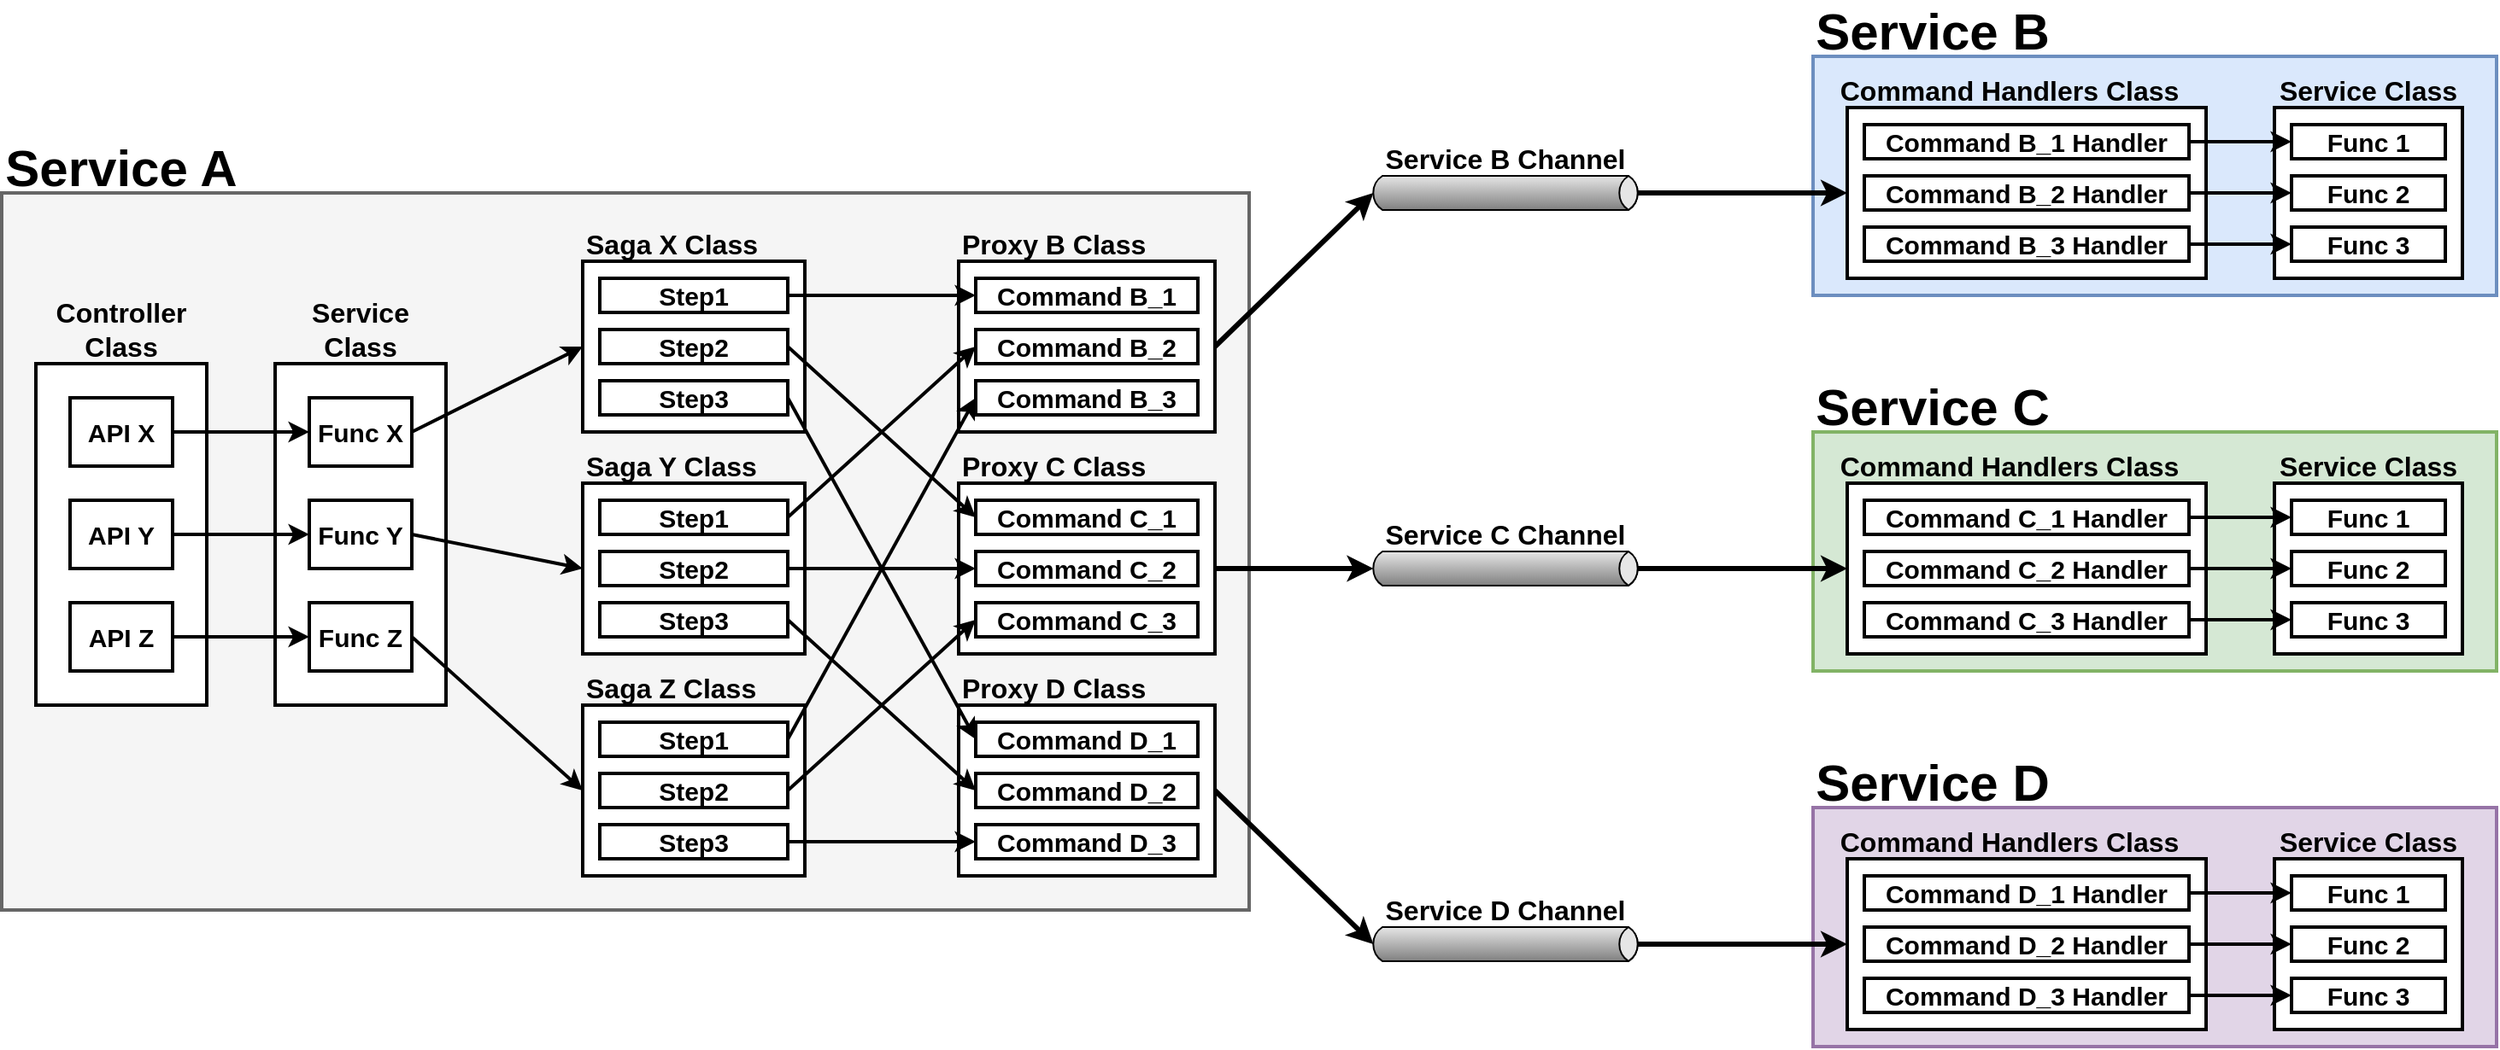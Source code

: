 <mxfile version="12.9.11" type="device"><diagram id="GZInFui61jdbsOCQoQ04" name="Page-1"><mxGraphModel dx="1302" dy="1901" grid="1" gridSize="10" guides="1" tooltips="1" connect="1" arrows="1" fold="1" page="1" pageScale="1" pageWidth="1920" pageHeight="1200" math="0" shadow="0"><root><mxCell id="0"/><mxCell id="1" parent="0"/><mxCell id="4awok9ftY_Xgayei_34J-96" value="" style="rounded=0;whiteSpace=wrap;html=1;strokeWidth=2;fillColor=#dae8fc;strokeColor=#6c8ebf;" vertex="1" parent="1"><mxGeometry x="1280" y="-20" width="400" height="140" as="geometry"/></mxCell><mxCell id="4awok9ftY_Xgayei_34J-76" value="" style="rounded=0;whiteSpace=wrap;html=1;strokeWidth=2;fillColor=#f5f5f5;strokeColor=#666666;fontColor=#333333;" vertex="1" parent="1"><mxGeometry x="220" y="60" width="730" height="420" as="geometry"/></mxCell><mxCell id="4awok9ftY_Xgayei_34J-1" value="" style="rounded=0;whiteSpace=wrap;html=1;strokeWidth=2;" vertex="1" parent="1"><mxGeometry x="240" y="160" width="100" height="200" as="geometry"/></mxCell><mxCell id="4awok9ftY_Xgayei_34J-2" value="&lt;font style=&quot;font-size: 16px&quot;&gt;&lt;b&gt;Controller&lt;br&gt;Class&lt;/b&gt;&lt;/font&gt;" style="text;html=1;strokeColor=none;fillColor=none;align=center;verticalAlign=middle;whiteSpace=wrap;rounded=0;" vertex="1" parent="1"><mxGeometry x="250" y="120" width="80" height="40" as="geometry"/></mxCell><mxCell id="4awok9ftY_Xgayei_34J-3" value="" style="rounded=0;whiteSpace=wrap;html=1;strokeWidth=2;" vertex="1" parent="1"><mxGeometry x="380" y="160" width="100" height="200" as="geometry"/></mxCell><mxCell id="4awok9ftY_Xgayei_34J-5" value="&lt;font style=&quot;font-size: 15px&quot;&gt;&lt;b&gt;API X&lt;/b&gt;&lt;/font&gt;" style="rounded=0;whiteSpace=wrap;html=1;strokeWidth=2;" vertex="1" parent="1"><mxGeometry x="260" y="180" width="60" height="40" as="geometry"/></mxCell><mxCell id="4awok9ftY_Xgayei_34J-6" value="&lt;font style=&quot;font-size: 15px&quot;&gt;&lt;b&gt;API Y&lt;/b&gt;&lt;/font&gt;" style="rounded=0;whiteSpace=wrap;html=1;strokeWidth=2;" vertex="1" parent="1"><mxGeometry x="260" y="240" width="60" height="40" as="geometry"/></mxCell><mxCell id="4awok9ftY_Xgayei_34J-7" value="&lt;font style=&quot;font-size: 15px&quot;&gt;&lt;b&gt;API Z&lt;/b&gt;&lt;/font&gt;" style="rounded=0;whiteSpace=wrap;html=1;strokeWidth=2;" vertex="1" parent="1"><mxGeometry x="260" y="300" width="60" height="40" as="geometry"/></mxCell><mxCell id="4awok9ftY_Xgayei_34J-10" value="&lt;font style=&quot;font-size: 15px&quot;&gt;&lt;b&gt;Func X&lt;/b&gt;&lt;/font&gt;" style="rounded=0;whiteSpace=wrap;html=1;strokeWidth=2;" vertex="1" parent="1"><mxGeometry x="400" y="180" width="60" height="40" as="geometry"/></mxCell><mxCell id="4awok9ftY_Xgayei_34J-11" value="&lt;font style=&quot;font-size: 15px&quot;&gt;&lt;b&gt;Func Y&lt;/b&gt;&lt;/font&gt;" style="rounded=0;whiteSpace=wrap;html=1;strokeWidth=2;" vertex="1" parent="1"><mxGeometry x="400" y="240" width="60" height="40" as="geometry"/></mxCell><mxCell id="4awok9ftY_Xgayei_34J-12" value="&lt;font style=&quot;font-size: 15px&quot;&gt;&lt;b&gt;Func Z&lt;/b&gt;&lt;/font&gt;" style="rounded=0;whiteSpace=wrap;html=1;strokeWidth=2;" vertex="1" parent="1"><mxGeometry x="400" y="300" width="60" height="40" as="geometry"/></mxCell><mxCell id="4awok9ftY_Xgayei_34J-13" value="" style="endArrow=classic;html=1;entryX=0;entryY=0.5;entryDx=0;entryDy=0;exitX=1;exitY=0.5;exitDx=0;exitDy=0;strokeWidth=2;" edge="1" parent="1" source="4awok9ftY_Xgayei_34J-5" target="4awok9ftY_Xgayei_34J-10"><mxGeometry width="50" height="50" relative="1" as="geometry"><mxPoint x="580" y="520" as="sourcePoint"/><mxPoint x="710" y="500" as="targetPoint"/></mxGeometry></mxCell><mxCell id="4awok9ftY_Xgayei_34J-14" value="" style="endArrow=classic;html=1;entryX=0;entryY=0.5;entryDx=0;entryDy=0;exitX=1;exitY=0.5;exitDx=0;exitDy=0;strokeWidth=2;" edge="1" parent="1" source="4awok9ftY_Xgayei_34J-6" target="4awok9ftY_Xgayei_34J-11"><mxGeometry width="50" height="50" relative="1" as="geometry"><mxPoint x="670" y="290" as="sourcePoint"/><mxPoint x="750" y="290" as="targetPoint"/></mxGeometry></mxCell><mxCell id="4awok9ftY_Xgayei_34J-15" value="" style="endArrow=classic;html=1;entryX=0;entryY=0.5;entryDx=0;entryDy=0;exitX=1;exitY=0.5;exitDx=0;exitDy=0;strokeWidth=2;" edge="1" parent="1" source="4awok9ftY_Xgayei_34J-7" target="4awok9ftY_Xgayei_34J-12"><mxGeometry width="50" height="50" relative="1" as="geometry"><mxPoint x="410" y="470" as="sourcePoint"/><mxPoint x="490" y="470" as="targetPoint"/></mxGeometry></mxCell><mxCell id="4awok9ftY_Xgayei_34J-19" value="" style="rounded=0;whiteSpace=wrap;html=1;strokeWidth=2;" vertex="1" parent="1"><mxGeometry x="560" y="100" width="130" height="100" as="geometry"/></mxCell><mxCell id="4awok9ftY_Xgayei_34J-20" value="&lt;font style=&quot;font-size: 16px&quot;&gt;&lt;b&gt;Saga X Class&lt;/b&gt;&lt;/font&gt;" style="text;html=1;strokeColor=none;fillColor=none;align=left;verticalAlign=middle;whiteSpace=wrap;rounded=0;" vertex="1" parent="1"><mxGeometry x="560" y="80" width="130" height="20" as="geometry"/></mxCell><mxCell id="4awok9ftY_Xgayei_34J-22" value="&lt;font style=&quot;font-size: 15px&quot;&gt;&lt;b&gt;Step1&lt;/b&gt;&lt;/font&gt;" style="rounded=0;whiteSpace=wrap;html=1;strokeWidth=2;" vertex="1" parent="1"><mxGeometry x="570" y="110" width="110" height="20" as="geometry"/></mxCell><mxCell id="4awok9ftY_Xgayei_34J-23" value="&lt;font style=&quot;font-size: 15px&quot;&gt;&lt;b&gt;Step2&lt;/b&gt;&lt;/font&gt;" style="rounded=0;whiteSpace=wrap;html=1;strokeWidth=2;" vertex="1" parent="1"><mxGeometry x="570" y="140" width="110" height="20" as="geometry"/></mxCell><mxCell id="4awok9ftY_Xgayei_34J-24" value="&lt;font style=&quot;font-size: 15px&quot;&gt;&lt;b&gt;Step3&lt;/b&gt;&lt;/font&gt;" style="rounded=0;whiteSpace=wrap;html=1;strokeWidth=2;" vertex="1" parent="1"><mxGeometry x="570" y="170" width="110" height="20" as="geometry"/></mxCell><mxCell id="4awok9ftY_Xgayei_34J-27" value="" style="rounded=0;whiteSpace=wrap;html=1;strokeWidth=2;" vertex="1" parent="1"><mxGeometry x="560" y="230" width="130" height="100" as="geometry"/></mxCell><mxCell id="4awok9ftY_Xgayei_34J-28" value="&lt;font style=&quot;font-size: 16px&quot;&gt;&lt;b&gt;Saga Y Class&lt;/b&gt;&lt;/font&gt;" style="text;html=1;strokeColor=none;fillColor=none;align=left;verticalAlign=middle;whiteSpace=wrap;rounded=0;" vertex="1" parent="1"><mxGeometry x="560" y="210" width="130" height="20" as="geometry"/></mxCell><mxCell id="4awok9ftY_Xgayei_34J-29" value="&lt;font style=&quot;font-size: 15px&quot;&gt;&lt;b&gt;Step1&lt;/b&gt;&lt;/font&gt;" style="rounded=0;whiteSpace=wrap;html=1;strokeWidth=2;" vertex="1" parent="1"><mxGeometry x="570" y="240" width="110" height="20" as="geometry"/></mxCell><mxCell id="4awok9ftY_Xgayei_34J-30" value="&lt;font style=&quot;font-size: 15px&quot;&gt;&lt;b&gt;Step2&lt;/b&gt;&lt;/font&gt;" style="rounded=0;whiteSpace=wrap;html=1;strokeWidth=2;" vertex="1" parent="1"><mxGeometry x="570" y="270" width="110" height="20" as="geometry"/></mxCell><mxCell id="4awok9ftY_Xgayei_34J-31" value="&lt;font style=&quot;font-size: 15px&quot;&gt;&lt;b&gt;Step3&lt;/b&gt;&lt;/font&gt;" style="rounded=0;whiteSpace=wrap;html=1;strokeWidth=2;" vertex="1" parent="1"><mxGeometry x="570" y="300" width="110" height="20" as="geometry"/></mxCell><mxCell id="4awok9ftY_Xgayei_34J-32" value="" style="rounded=0;whiteSpace=wrap;html=1;strokeWidth=2;" vertex="1" parent="1"><mxGeometry x="560" y="360" width="130" height="100" as="geometry"/></mxCell><mxCell id="4awok9ftY_Xgayei_34J-33" value="&lt;font style=&quot;font-size: 16px&quot;&gt;&lt;b&gt;Saga Z Class&lt;/b&gt;&lt;/font&gt;" style="text;html=1;strokeColor=none;fillColor=none;align=left;verticalAlign=middle;whiteSpace=wrap;rounded=0;" vertex="1" parent="1"><mxGeometry x="560" y="340" width="130" height="20" as="geometry"/></mxCell><mxCell id="4awok9ftY_Xgayei_34J-34" value="&lt;font style=&quot;font-size: 15px&quot;&gt;&lt;b&gt;Step1&lt;/b&gt;&lt;/font&gt;" style="rounded=0;whiteSpace=wrap;html=1;strokeWidth=2;" vertex="1" parent="1"><mxGeometry x="570" y="370" width="110" height="20" as="geometry"/></mxCell><mxCell id="4awok9ftY_Xgayei_34J-35" value="&lt;font style=&quot;font-size: 15px&quot;&gt;&lt;b&gt;Step2&lt;/b&gt;&lt;/font&gt;" style="rounded=0;whiteSpace=wrap;html=1;strokeWidth=2;" vertex="1" parent="1"><mxGeometry x="570" y="400" width="110" height="20" as="geometry"/></mxCell><mxCell id="4awok9ftY_Xgayei_34J-36" value="&lt;font style=&quot;font-size: 15px&quot;&gt;&lt;b&gt;Step3&lt;/b&gt;&lt;/font&gt;" style="rounded=0;whiteSpace=wrap;html=1;strokeWidth=2;" vertex="1" parent="1"><mxGeometry x="570" y="430" width="110" height="20" as="geometry"/></mxCell><mxCell id="4awok9ftY_Xgayei_34J-37" value="" style="rounded=0;whiteSpace=wrap;html=1;strokeWidth=2;" vertex="1" parent="1"><mxGeometry x="780" y="100" width="150" height="100" as="geometry"/></mxCell><mxCell id="4awok9ftY_Xgayei_34J-38" value="&lt;font style=&quot;font-size: 16px&quot;&gt;&lt;b&gt;Proxy B Class&lt;/b&gt;&lt;/font&gt;" style="text;html=1;strokeColor=none;fillColor=none;align=left;verticalAlign=middle;whiteSpace=wrap;rounded=0;" vertex="1" parent="1"><mxGeometry x="780" y="80" width="150" height="20" as="geometry"/></mxCell><mxCell id="4awok9ftY_Xgayei_34J-39" value="" style="endArrow=classic;html=1;strokeWidth=2;exitX=1;exitY=0.5;exitDx=0;exitDy=0;entryX=0;entryY=0.5;entryDx=0;entryDy=0;" edge="1" parent="1" source="4awok9ftY_Xgayei_34J-10" target="4awok9ftY_Xgayei_34J-19"><mxGeometry width="50" height="50" relative="1" as="geometry"><mxPoint x="700" y="380" as="sourcePoint"/><mxPoint x="750" y="330" as="targetPoint"/></mxGeometry></mxCell><mxCell id="4awok9ftY_Xgayei_34J-40" value="" style="endArrow=classic;html=1;exitX=1;exitY=0.5;exitDx=0;exitDy=0;strokeWidth=2;entryX=0;entryY=0.5;entryDx=0;entryDy=0;" edge="1" parent="1" source="4awok9ftY_Xgayei_34J-11" target="4awok9ftY_Xgayei_34J-27"><mxGeometry width="50" height="50" relative="1" as="geometry"><mxPoint x="930" y="380" as="sourcePoint"/><mxPoint x="490" y="330" as="targetPoint"/></mxGeometry></mxCell><mxCell id="4awok9ftY_Xgayei_34J-41" value="" style="endArrow=classic;html=1;exitX=1;exitY=0.5;exitDx=0;exitDy=0;strokeWidth=2;entryX=0;entryY=0.5;entryDx=0;entryDy=0;" edge="1" parent="1" source="4awok9ftY_Xgayei_34J-12" target="4awok9ftY_Xgayei_34J-32"><mxGeometry width="50" height="50" relative="1" as="geometry"><mxPoint x="510" y="420" as="sourcePoint"/><mxPoint x="610" y="440" as="targetPoint"/></mxGeometry></mxCell><mxCell id="4awok9ftY_Xgayei_34J-49" value="&lt;font style=&quot;font-size: 15px&quot;&gt;&lt;b&gt;Command B_1&lt;/b&gt;&lt;/font&gt;" style="rounded=0;whiteSpace=wrap;html=1;strokeWidth=2;" vertex="1" parent="1"><mxGeometry x="790" y="110" width="130" height="20" as="geometry"/></mxCell><mxCell id="4awok9ftY_Xgayei_34J-50" value="&lt;font style=&quot;font-size: 15px&quot;&gt;&lt;b&gt;Command B_2&lt;/b&gt;&lt;/font&gt;" style="rounded=0;whiteSpace=wrap;html=1;strokeWidth=2;" vertex="1" parent="1"><mxGeometry x="790" y="140" width="130" height="20" as="geometry"/></mxCell><mxCell id="4awok9ftY_Xgayei_34J-51" value="&lt;font style=&quot;font-size: 15px&quot;&gt;&lt;b&gt;Command B_3&lt;/b&gt;&lt;/font&gt;" style="rounded=0;whiteSpace=wrap;html=1;strokeWidth=2;" vertex="1" parent="1"><mxGeometry x="790" y="170" width="130" height="20" as="geometry"/></mxCell><mxCell id="4awok9ftY_Xgayei_34J-52" value="" style="rounded=0;whiteSpace=wrap;html=1;strokeWidth=2;" vertex="1" parent="1"><mxGeometry x="780" y="230" width="150" height="100" as="geometry"/></mxCell><mxCell id="4awok9ftY_Xgayei_34J-53" value="&lt;font style=&quot;font-size: 16px&quot;&gt;&lt;b&gt;Proxy C Class&lt;/b&gt;&lt;/font&gt;" style="text;html=1;strokeColor=none;fillColor=none;align=left;verticalAlign=middle;whiteSpace=wrap;rounded=0;" vertex="1" parent="1"><mxGeometry x="780" y="210" width="150" height="20" as="geometry"/></mxCell><mxCell id="4awok9ftY_Xgayei_34J-54" value="&lt;font style=&quot;font-size: 15px&quot;&gt;&lt;b&gt;Command C_1&lt;/b&gt;&lt;/font&gt;" style="rounded=0;whiteSpace=wrap;html=1;strokeWidth=2;" vertex="1" parent="1"><mxGeometry x="790" y="240" width="130" height="20" as="geometry"/></mxCell><mxCell id="4awok9ftY_Xgayei_34J-55" value="&lt;font style=&quot;font-size: 15px&quot;&gt;&lt;b&gt;Command C_2&lt;/b&gt;&lt;/font&gt;" style="rounded=0;whiteSpace=wrap;html=1;strokeWidth=2;" vertex="1" parent="1"><mxGeometry x="790" y="270" width="130" height="20" as="geometry"/></mxCell><mxCell id="4awok9ftY_Xgayei_34J-56" value="&lt;font style=&quot;font-size: 15px&quot;&gt;&lt;b&gt;Command C_3&lt;/b&gt;&lt;/font&gt;" style="rounded=0;whiteSpace=wrap;html=1;strokeWidth=2;" vertex="1" parent="1"><mxGeometry x="790" y="300" width="130" height="20" as="geometry"/></mxCell><mxCell id="4awok9ftY_Xgayei_34J-57" value="" style="rounded=0;whiteSpace=wrap;html=1;strokeWidth=2;" vertex="1" parent="1"><mxGeometry x="780" y="360" width="150" height="100" as="geometry"/></mxCell><mxCell id="4awok9ftY_Xgayei_34J-58" value="&lt;font style=&quot;font-size: 16px&quot;&gt;&lt;b&gt;Proxy D Class&lt;/b&gt;&lt;/font&gt;" style="text;html=1;strokeColor=none;fillColor=none;align=left;verticalAlign=middle;whiteSpace=wrap;rounded=0;" vertex="1" parent="1"><mxGeometry x="780" y="340" width="150" height="20" as="geometry"/></mxCell><mxCell id="4awok9ftY_Xgayei_34J-59" value="&lt;font style=&quot;font-size: 15px&quot;&gt;&lt;b&gt;Command D_1&lt;/b&gt;&lt;/font&gt;" style="rounded=0;whiteSpace=wrap;html=1;strokeWidth=2;" vertex="1" parent="1"><mxGeometry x="790" y="370" width="130" height="20" as="geometry"/></mxCell><mxCell id="4awok9ftY_Xgayei_34J-60" value="&lt;font style=&quot;font-size: 15px&quot;&gt;&lt;b&gt;Command D_2&lt;/b&gt;&lt;/font&gt;" style="rounded=0;whiteSpace=wrap;html=1;strokeWidth=2;" vertex="1" parent="1"><mxGeometry x="790" y="400" width="130" height="20" as="geometry"/></mxCell><mxCell id="4awok9ftY_Xgayei_34J-61" value="&lt;font style=&quot;font-size: 15px&quot;&gt;&lt;b&gt;Command D_3&lt;/b&gt;&lt;/font&gt;" style="rounded=0;whiteSpace=wrap;html=1;strokeWidth=2;" vertex="1" parent="1"><mxGeometry x="790" y="430" width="130" height="20" as="geometry"/></mxCell><mxCell id="4awok9ftY_Xgayei_34J-62" value="" style="endArrow=classic;html=1;strokeWidth=2;exitX=1;exitY=0.5;exitDx=0;exitDy=0;entryX=0;entryY=0.5;entryDx=0;entryDy=0;" edge="1" parent="1" source="4awok9ftY_Xgayei_34J-22" target="4awok9ftY_Xgayei_34J-49"><mxGeometry width="50" height="50" relative="1" as="geometry"><mxPoint x="700" y="380" as="sourcePoint"/><mxPoint x="750" y="330" as="targetPoint"/></mxGeometry></mxCell><mxCell id="4awok9ftY_Xgayei_34J-68" value="" style="endArrow=classic;html=1;strokeWidth=2;exitX=1;exitY=0.5;exitDx=0;exitDy=0;entryX=0;entryY=0.5;entryDx=0;entryDy=0;" edge="1" parent="1" source="4awok9ftY_Xgayei_34J-23" target="4awok9ftY_Xgayei_34J-54"><mxGeometry width="50" height="50" relative="1" as="geometry"><mxPoint x="730" y="310" as="sourcePoint"/><mxPoint x="840" y="310" as="targetPoint"/></mxGeometry></mxCell><mxCell id="4awok9ftY_Xgayei_34J-69" value="" style="endArrow=classic;html=1;strokeWidth=2;exitX=1;exitY=0.5;exitDx=0;exitDy=0;entryX=0;entryY=0.5;entryDx=0;entryDy=0;" edge="1" parent="1" source="4awok9ftY_Xgayei_34J-24" target="4awok9ftY_Xgayei_34J-59"><mxGeometry width="50" height="50" relative="1" as="geometry"><mxPoint x="710" y="560" as="sourcePoint"/><mxPoint x="820" y="660" as="targetPoint"/></mxGeometry></mxCell><mxCell id="4awok9ftY_Xgayei_34J-70" value="" style="endArrow=classic;html=1;strokeWidth=2;exitX=1;exitY=0.5;exitDx=0;exitDy=0;entryX=0;entryY=0.5;entryDx=0;entryDy=0;" edge="1" parent="1" source="4awok9ftY_Xgayei_34J-29" target="4awok9ftY_Xgayei_34J-50"><mxGeometry width="50" height="50" relative="1" as="geometry"><mxPoint x="700" y="380" as="sourcePoint"/><mxPoint x="750" y="330" as="targetPoint"/></mxGeometry></mxCell><mxCell id="4awok9ftY_Xgayei_34J-71" value="" style="endArrow=classic;html=1;strokeWidth=2;exitX=1;exitY=0.5;exitDx=0;exitDy=0;entryX=0;entryY=0.5;entryDx=0;entryDy=0;" edge="1" parent="1" source="4awok9ftY_Xgayei_34J-30" target="4awok9ftY_Xgayei_34J-55"><mxGeometry width="50" height="50" relative="1" as="geometry"><mxPoint x="700" y="380" as="sourcePoint"/><mxPoint x="750" y="330" as="targetPoint"/></mxGeometry></mxCell><mxCell id="4awok9ftY_Xgayei_34J-72" value="" style="endArrow=classic;html=1;strokeWidth=2;exitX=1;exitY=0.5;exitDx=0;exitDy=0;entryX=0;entryY=0.5;entryDx=0;entryDy=0;" edge="1" parent="1" source="4awok9ftY_Xgayei_34J-31" target="4awok9ftY_Xgayei_34J-60"><mxGeometry width="50" height="50" relative="1" as="geometry"><mxPoint x="730" y="460" as="sourcePoint"/><mxPoint x="730" y="470" as="targetPoint"/></mxGeometry></mxCell><mxCell id="4awok9ftY_Xgayei_34J-73" value="" style="endArrow=classic;html=1;strokeWidth=2;exitX=1;exitY=0.5;exitDx=0;exitDy=0;entryX=0;entryY=0.5;entryDx=0;entryDy=0;" edge="1" parent="1" source="4awok9ftY_Xgayei_34J-34" target="4awok9ftY_Xgayei_34J-51"><mxGeometry width="50" height="50" relative="1" as="geometry"><mxPoint x="700" y="380" as="sourcePoint"/><mxPoint x="750" y="330" as="targetPoint"/></mxGeometry></mxCell><mxCell id="4awok9ftY_Xgayei_34J-74" value="" style="endArrow=classic;html=1;strokeWidth=2;exitX=1;exitY=0.5;exitDx=0;exitDy=0;entryX=0;entryY=0.5;entryDx=0;entryDy=0;" edge="1" parent="1" source="4awok9ftY_Xgayei_34J-35" target="4awok9ftY_Xgayei_34J-56"><mxGeometry width="50" height="50" relative="1" as="geometry"><mxPoint x="700" y="380" as="sourcePoint"/><mxPoint x="750" y="330" as="targetPoint"/></mxGeometry></mxCell><mxCell id="4awok9ftY_Xgayei_34J-75" value="" style="endArrow=classic;html=1;strokeWidth=2;exitX=1;exitY=0.5;exitDx=0;exitDy=0;entryX=0;entryY=0.5;entryDx=0;entryDy=0;" edge="1" parent="1" source="4awok9ftY_Xgayei_34J-36" target="4awok9ftY_Xgayei_34J-61"><mxGeometry width="50" height="50" relative="1" as="geometry"><mxPoint x="700" y="380" as="sourcePoint"/><mxPoint x="750" y="330" as="targetPoint"/></mxGeometry></mxCell><mxCell id="4awok9ftY_Xgayei_34J-80" value="" style="strokeWidth=1;outlineConnect=0;dashed=0;align=center;html=1;fontSize=8;shape=mxgraph.eip.messageChannel;verticalLabelPosition=bottom;labelBackgroundColor=#ffffff;verticalAlign=top;" vertex="1" parent="1"><mxGeometry x="1020" y="50" width="160" height="20" as="geometry"/></mxCell><mxCell id="4awok9ftY_Xgayei_34J-81" value="&lt;font style=&quot;font-size: 16px&quot;&gt;&lt;b&gt;Service B Channel&lt;/b&gt;&lt;/font&gt;" style="text;html=1;strokeColor=none;fillColor=none;align=center;verticalAlign=middle;whiteSpace=wrap;rounded=0;" vertex="1" parent="1"><mxGeometry x="1020" y="30" width="160" height="20" as="geometry"/></mxCell><mxCell id="4awok9ftY_Xgayei_34J-82" value="" style="strokeWidth=1;outlineConnect=0;dashed=0;align=center;html=1;fontSize=8;shape=mxgraph.eip.messageChannel;verticalLabelPosition=bottom;labelBackgroundColor=#ffffff;verticalAlign=top;" vertex="1" parent="1"><mxGeometry x="1020" y="270" width="160" height="20" as="geometry"/></mxCell><mxCell id="4awok9ftY_Xgayei_34J-83" value="&lt;font style=&quot;font-size: 16px&quot;&gt;&lt;b&gt;Service C Channel&lt;/b&gt;&lt;/font&gt;" style="text;html=1;strokeColor=none;fillColor=none;align=center;verticalAlign=middle;whiteSpace=wrap;rounded=0;" vertex="1" parent="1"><mxGeometry x="1020" y="250" width="160" height="20" as="geometry"/></mxCell><mxCell id="4awok9ftY_Xgayei_34J-84" value="&lt;font size=&quot;1&quot;&gt;&lt;b style=&quot;font-size: 30px&quot;&gt;Service A&lt;/b&gt;&lt;/font&gt;" style="text;html=1;strokeColor=none;fillColor=none;align=center;verticalAlign=middle;whiteSpace=wrap;rounded=0;" vertex="1" parent="1"><mxGeometry x="220" y="30" width="140" height="30" as="geometry"/></mxCell><mxCell id="4awok9ftY_Xgayei_34J-85" value="" style="strokeWidth=1;outlineConnect=0;dashed=0;align=center;html=1;fontSize=8;shape=mxgraph.eip.messageChannel;verticalLabelPosition=bottom;labelBackgroundColor=#ffffff;verticalAlign=top;" vertex="1" parent="1"><mxGeometry x="1020" y="490" width="160" height="20" as="geometry"/></mxCell><mxCell id="4awok9ftY_Xgayei_34J-86" value="&lt;font style=&quot;font-size: 16px&quot;&gt;&lt;b&gt;Service D Channel&lt;/b&gt;&lt;/font&gt;" style="text;html=1;strokeColor=none;fillColor=none;align=center;verticalAlign=middle;whiteSpace=wrap;rounded=0;" vertex="1" parent="1"><mxGeometry x="1020" y="470" width="160" height="20" as="geometry"/></mxCell><mxCell id="4awok9ftY_Xgayei_34J-87" value="" style="endArrow=classic;html=1;strokeWidth=3;exitX=1;exitY=0.5;exitDx=0;exitDy=0;entryX=0;entryY=0.5;entryDx=2.7;entryDy=0;entryPerimeter=0;" edge="1" parent="1" source="4awok9ftY_Xgayei_34J-37" target="4awok9ftY_Xgayei_34J-80"><mxGeometry width="50" height="50" relative="1" as="geometry"><mxPoint x="1190" y="220" as="sourcePoint"/><mxPoint x="1240" y="170" as="targetPoint"/></mxGeometry></mxCell><mxCell id="4awok9ftY_Xgayei_34J-88" value="" style="endArrow=classic;html=1;strokeWidth=3;exitX=1;exitY=0.5;exitDx=0;exitDy=0;entryX=0;entryY=0.5;entryDx=2.7;entryDy=0;entryPerimeter=0;" edge="1" parent="1" source="4awok9ftY_Xgayei_34J-52" target="4awok9ftY_Xgayei_34J-82"><mxGeometry width="50" height="50" relative="1" as="geometry"><mxPoint x="1310" y="310" as="sourcePoint"/><mxPoint x="1402.7" y="310" as="targetPoint"/></mxGeometry></mxCell><mxCell id="4awok9ftY_Xgayei_34J-89" value="" style="endArrow=classic;html=1;strokeWidth=3;exitX=1;exitY=0.5;exitDx=0;exitDy=0;entryX=0;entryY=0.5;entryDx=2.7;entryDy=0;entryPerimeter=0;" edge="1" parent="1" source="4awok9ftY_Xgayei_34J-57" target="4awok9ftY_Xgayei_34J-85"><mxGeometry width="50" height="50" relative="1" as="geometry"><mxPoint x="1090" y="350" as="sourcePoint"/><mxPoint x="1182.7" y="350" as="targetPoint"/></mxGeometry></mxCell><mxCell id="4awok9ftY_Xgayei_34J-91" value="" style="rounded=0;whiteSpace=wrap;html=1;strokeWidth=2;" vertex="1" parent="1"><mxGeometry x="1300" y="10" width="210" height="100" as="geometry"/></mxCell><mxCell id="4awok9ftY_Xgayei_34J-92" value="&lt;font style=&quot;font-size: 15px&quot;&gt;&lt;b&gt;Command B_1 Handler&lt;/b&gt;&lt;/font&gt;" style="rounded=0;whiteSpace=wrap;html=1;strokeWidth=2;" vertex="1" parent="1"><mxGeometry x="1310" y="20" width="190" height="20" as="geometry"/></mxCell><mxCell id="4awok9ftY_Xgayei_34J-93" value="&lt;font style=&quot;font-size: 15px&quot;&gt;&lt;b&gt;Command B_2 Handler&lt;/b&gt;&lt;/font&gt;" style="rounded=0;whiteSpace=wrap;html=1;strokeWidth=2;" vertex="1" parent="1"><mxGeometry x="1310" y="50" width="190" height="20" as="geometry"/></mxCell><mxCell id="4awok9ftY_Xgayei_34J-94" value="&lt;font style=&quot;font-size: 15px&quot;&gt;&lt;b&gt;Command B_3 Handler&lt;/b&gt;&lt;/font&gt;" style="rounded=0;whiteSpace=wrap;html=1;strokeWidth=2;" vertex="1" parent="1"><mxGeometry x="1310" y="80" width="190" height="20" as="geometry"/></mxCell><mxCell id="4awok9ftY_Xgayei_34J-95" value="&lt;font style=&quot;font-size: 16px&quot;&gt;&lt;b&gt;Command Handlers Class&lt;/b&gt;&lt;/font&gt;" style="text;html=1;strokeColor=none;fillColor=none;align=center;verticalAlign=middle;whiteSpace=wrap;rounded=0;" vertex="1" parent="1"><mxGeometry x="1290" y="-10" width="210" height="20" as="geometry"/></mxCell><mxCell id="4awok9ftY_Xgayei_34J-97" value="&lt;font size=&quot;1&quot;&gt;&lt;b style=&quot;font-size: 30px&quot;&gt;Service B&lt;/b&gt;&lt;/font&gt;" style="text;html=1;strokeColor=none;fillColor=none;align=center;verticalAlign=middle;whiteSpace=wrap;rounded=0;" vertex="1" parent="1"><mxGeometry x="1280" y="-50" width="140" height="30" as="geometry"/></mxCell><mxCell id="4awok9ftY_Xgayei_34J-98" value="" style="rounded=0;whiteSpace=wrap;html=1;strokeWidth=2;" vertex="1" parent="1"><mxGeometry x="1550" y="10" width="110" height="100" as="geometry"/></mxCell><mxCell id="4awok9ftY_Xgayei_34J-99" value="&lt;font style=&quot;font-size: 16px&quot;&gt;&lt;b&gt;Service Class&lt;/b&gt;&lt;/font&gt;" style="text;html=1;strokeColor=none;fillColor=none;align=center;verticalAlign=middle;whiteSpace=wrap;rounded=0;" vertex="1" parent="1"><mxGeometry x="1550" y="-10" width="110" height="20" as="geometry"/></mxCell><mxCell id="4awok9ftY_Xgayei_34J-100" value="&lt;font style=&quot;font-size: 16px&quot;&gt;&lt;b&gt;Service&lt;br&gt;Class&lt;/b&gt;&lt;/font&gt;" style="text;html=1;strokeColor=none;fillColor=none;align=center;verticalAlign=middle;whiteSpace=wrap;rounded=0;" vertex="1" parent="1"><mxGeometry x="390" y="120" width="80" height="40" as="geometry"/></mxCell><mxCell id="4awok9ftY_Xgayei_34J-101" value="&lt;font style=&quot;font-size: 15px&quot;&gt;&lt;b&gt;Func 1&lt;/b&gt;&lt;/font&gt;" style="rounded=0;whiteSpace=wrap;html=1;strokeWidth=2;" vertex="1" parent="1"><mxGeometry x="1560" y="20" width="90" height="20" as="geometry"/></mxCell><mxCell id="4awok9ftY_Xgayei_34J-102" value="&lt;font style=&quot;font-size: 15px&quot;&gt;&lt;b&gt;Func 2&lt;/b&gt;&lt;/font&gt;" style="rounded=0;whiteSpace=wrap;html=1;strokeWidth=2;" vertex="1" parent="1"><mxGeometry x="1560" y="50" width="90" height="20" as="geometry"/></mxCell><mxCell id="4awok9ftY_Xgayei_34J-103" value="&lt;font style=&quot;font-size: 15px&quot;&gt;&lt;b&gt;Func 3&lt;/b&gt;&lt;/font&gt;" style="rounded=0;whiteSpace=wrap;html=1;strokeWidth=2;" vertex="1" parent="1"><mxGeometry x="1560" y="80" width="90" height="20" as="geometry"/></mxCell><mxCell id="4awok9ftY_Xgayei_34J-105" value="" style="rounded=0;whiteSpace=wrap;html=1;strokeWidth=2;fillColor=#d5e8d4;strokeColor=#82b366;" vertex="1" parent="1"><mxGeometry x="1280" y="200" width="400" height="140" as="geometry"/></mxCell><mxCell id="4awok9ftY_Xgayei_34J-106" value="" style="rounded=0;whiteSpace=wrap;html=1;strokeWidth=2;" vertex="1" parent="1"><mxGeometry x="1300" y="230" width="210" height="100" as="geometry"/></mxCell><mxCell id="4awok9ftY_Xgayei_34J-107" value="&lt;font style=&quot;font-size: 15px&quot;&gt;&lt;b&gt;Command C_1 Handler&lt;/b&gt;&lt;/font&gt;" style="rounded=0;whiteSpace=wrap;html=1;strokeWidth=2;" vertex="1" parent="1"><mxGeometry x="1310" y="240" width="190" height="20" as="geometry"/></mxCell><mxCell id="4awok9ftY_Xgayei_34J-108" value="&lt;font style=&quot;font-size: 15px&quot;&gt;&lt;b&gt;Command C_2 Handler&lt;/b&gt;&lt;/font&gt;" style="rounded=0;whiteSpace=wrap;html=1;strokeWidth=2;" vertex="1" parent="1"><mxGeometry x="1310" y="270" width="190" height="20" as="geometry"/></mxCell><mxCell id="4awok9ftY_Xgayei_34J-109" value="&lt;font style=&quot;font-size: 15px&quot;&gt;&lt;b&gt;Command C_3 Handler&lt;/b&gt;&lt;/font&gt;" style="rounded=0;whiteSpace=wrap;html=1;strokeWidth=2;" vertex="1" parent="1"><mxGeometry x="1310" y="300" width="190" height="20" as="geometry"/></mxCell><mxCell id="4awok9ftY_Xgayei_34J-110" value="&lt;font style=&quot;font-size: 16px&quot;&gt;&lt;b&gt;Command Handlers Class&lt;/b&gt;&lt;/font&gt;" style="text;html=1;strokeColor=none;fillColor=none;align=center;verticalAlign=middle;whiteSpace=wrap;rounded=0;" vertex="1" parent="1"><mxGeometry x="1290" y="210" width="210" height="20" as="geometry"/></mxCell><mxCell id="4awok9ftY_Xgayei_34J-111" value="&lt;font size=&quot;1&quot;&gt;&lt;b style=&quot;font-size: 30px&quot;&gt;Service C&lt;/b&gt;&lt;/font&gt;" style="text;html=1;strokeColor=none;fillColor=none;align=center;verticalAlign=middle;whiteSpace=wrap;rounded=0;" vertex="1" parent="1"><mxGeometry x="1280" y="170" width="140" height="30" as="geometry"/></mxCell><mxCell id="4awok9ftY_Xgayei_34J-112" value="" style="rounded=0;whiteSpace=wrap;html=1;strokeWidth=2;" vertex="1" parent="1"><mxGeometry x="1550" y="230" width="110" height="100" as="geometry"/></mxCell><mxCell id="4awok9ftY_Xgayei_34J-113" value="&lt;font style=&quot;font-size: 16px&quot;&gt;&lt;b&gt;Service Class&lt;/b&gt;&lt;/font&gt;" style="text;html=1;strokeColor=none;fillColor=none;align=center;verticalAlign=middle;whiteSpace=wrap;rounded=0;" vertex="1" parent="1"><mxGeometry x="1550" y="210" width="110" height="20" as="geometry"/></mxCell><mxCell id="4awok9ftY_Xgayei_34J-114" value="&lt;font style=&quot;font-size: 15px&quot;&gt;&lt;b&gt;Func 1&lt;/b&gt;&lt;/font&gt;" style="rounded=0;whiteSpace=wrap;html=1;strokeWidth=2;" vertex="1" parent="1"><mxGeometry x="1560" y="240" width="90" height="20" as="geometry"/></mxCell><mxCell id="4awok9ftY_Xgayei_34J-115" value="&lt;font style=&quot;font-size: 15px&quot;&gt;&lt;b&gt;Func 2&lt;/b&gt;&lt;/font&gt;" style="rounded=0;whiteSpace=wrap;html=1;strokeWidth=2;" vertex="1" parent="1"><mxGeometry x="1560" y="270" width="90" height="20" as="geometry"/></mxCell><mxCell id="4awok9ftY_Xgayei_34J-116" value="&lt;font style=&quot;font-size: 15px&quot;&gt;&lt;b&gt;Func 3&lt;/b&gt;&lt;/font&gt;" style="rounded=0;whiteSpace=wrap;html=1;strokeWidth=2;" vertex="1" parent="1"><mxGeometry x="1560" y="300" width="90" height="20" as="geometry"/></mxCell><mxCell id="4awok9ftY_Xgayei_34J-117" value="" style="rounded=0;whiteSpace=wrap;html=1;strokeWidth=2;fillColor=#e1d5e7;strokeColor=#9673a6;" vertex="1" parent="1"><mxGeometry x="1280" y="420" width="400" height="140" as="geometry"/></mxCell><mxCell id="4awok9ftY_Xgayei_34J-118" value="" style="rounded=0;whiteSpace=wrap;html=1;strokeWidth=2;" vertex="1" parent="1"><mxGeometry x="1300" y="450" width="210" height="100" as="geometry"/></mxCell><mxCell id="4awok9ftY_Xgayei_34J-119" value="&lt;font style=&quot;font-size: 15px&quot;&gt;&lt;b&gt;Command D_1 Handler&lt;/b&gt;&lt;/font&gt;" style="rounded=0;whiteSpace=wrap;html=1;strokeWidth=2;" vertex="1" parent="1"><mxGeometry x="1310" y="460" width="190" height="20" as="geometry"/></mxCell><mxCell id="4awok9ftY_Xgayei_34J-120" value="&lt;font style=&quot;font-size: 15px&quot;&gt;&lt;b&gt;Command D_2 Handler&lt;/b&gt;&lt;/font&gt;" style="rounded=0;whiteSpace=wrap;html=1;strokeWidth=2;" vertex="1" parent="1"><mxGeometry x="1310" y="490" width="190" height="20" as="geometry"/></mxCell><mxCell id="4awok9ftY_Xgayei_34J-121" value="&lt;font style=&quot;font-size: 15px&quot;&gt;&lt;b&gt;Command D_3 Handler&lt;/b&gt;&lt;/font&gt;" style="rounded=0;whiteSpace=wrap;html=1;strokeWidth=2;" vertex="1" parent="1"><mxGeometry x="1310" y="520" width="190" height="20" as="geometry"/></mxCell><mxCell id="4awok9ftY_Xgayei_34J-122" value="&lt;font style=&quot;font-size: 16px&quot;&gt;&lt;b&gt;Command Handlers Class&lt;/b&gt;&lt;/font&gt;" style="text;html=1;strokeColor=none;fillColor=none;align=center;verticalAlign=middle;whiteSpace=wrap;rounded=0;" vertex="1" parent="1"><mxGeometry x="1290" y="430" width="210" height="20" as="geometry"/></mxCell><mxCell id="4awok9ftY_Xgayei_34J-123" value="&lt;font size=&quot;1&quot;&gt;&lt;b style=&quot;font-size: 30px&quot;&gt;Service D&lt;/b&gt;&lt;/font&gt;" style="text;html=1;strokeColor=none;fillColor=none;align=center;verticalAlign=middle;whiteSpace=wrap;rounded=0;" vertex="1" parent="1"><mxGeometry x="1280" y="390" width="140" height="30" as="geometry"/></mxCell><mxCell id="4awok9ftY_Xgayei_34J-124" value="" style="rounded=0;whiteSpace=wrap;html=1;strokeWidth=2;" vertex="1" parent="1"><mxGeometry x="1550" y="450" width="110" height="100" as="geometry"/></mxCell><mxCell id="4awok9ftY_Xgayei_34J-125" value="&lt;font style=&quot;font-size: 16px&quot;&gt;&lt;b&gt;Service Class&lt;/b&gt;&lt;/font&gt;" style="text;html=1;strokeColor=none;fillColor=none;align=center;verticalAlign=middle;whiteSpace=wrap;rounded=0;" vertex="1" parent="1"><mxGeometry x="1550" y="430" width="110" height="20" as="geometry"/></mxCell><mxCell id="4awok9ftY_Xgayei_34J-126" value="&lt;font style=&quot;font-size: 15px&quot;&gt;&lt;b&gt;Func 1&lt;/b&gt;&lt;/font&gt;" style="rounded=0;whiteSpace=wrap;html=1;strokeWidth=2;" vertex="1" parent="1"><mxGeometry x="1560" y="460" width="90" height="20" as="geometry"/></mxCell><mxCell id="4awok9ftY_Xgayei_34J-127" value="&lt;font style=&quot;font-size: 15px&quot;&gt;&lt;b&gt;Func 2&lt;/b&gt;&lt;/font&gt;" style="rounded=0;whiteSpace=wrap;html=1;strokeWidth=2;" vertex="1" parent="1"><mxGeometry x="1560" y="490" width="90" height="20" as="geometry"/></mxCell><mxCell id="4awok9ftY_Xgayei_34J-128" value="&lt;font style=&quot;font-size: 15px&quot;&gt;&lt;b&gt;Func 3&lt;/b&gt;&lt;/font&gt;" style="rounded=0;whiteSpace=wrap;html=1;strokeWidth=2;" vertex="1" parent="1"><mxGeometry x="1560" y="520" width="90" height="20" as="geometry"/></mxCell><mxCell id="4awok9ftY_Xgayei_34J-129" value="" style="endArrow=classic;html=1;strokeWidth=2;entryX=0;entryY=0.5;entryDx=0;entryDy=0;exitX=1;exitY=0.5;exitDx=0;exitDy=0;" edge="1" parent="1" source="4awok9ftY_Xgayei_34J-92" target="4awok9ftY_Xgayei_34J-101"><mxGeometry width="50" height="50" relative="1" as="geometry"><mxPoint x="1230" y="310" as="sourcePoint"/><mxPoint x="1280" y="260" as="targetPoint"/></mxGeometry></mxCell><mxCell id="4awok9ftY_Xgayei_34J-130" value="" style="endArrow=classic;html=1;strokeWidth=2;entryX=0;entryY=0.5;entryDx=0;entryDy=0;exitX=1;exitY=0.5;exitDx=0;exitDy=0;" edge="1" parent="1" source="4awok9ftY_Xgayei_34J-93" target="4awok9ftY_Xgayei_34J-102"><mxGeometry width="50" height="50" relative="1" as="geometry"><mxPoint x="1380" y="310" as="sourcePoint"/><mxPoint x="1430" y="260" as="targetPoint"/></mxGeometry></mxCell><mxCell id="4awok9ftY_Xgayei_34J-131" value="" style="endArrow=classic;html=1;strokeWidth=2;entryX=0;entryY=0.5;entryDx=0;entryDy=0;exitX=1;exitY=0.5;exitDx=0;exitDy=0;" edge="1" parent="1" source="4awok9ftY_Xgayei_34J-94" target="4awok9ftY_Xgayei_34J-103"><mxGeometry width="50" height="50" relative="1" as="geometry"><mxPoint x="1380" y="310" as="sourcePoint"/><mxPoint x="1430" y="260" as="targetPoint"/></mxGeometry></mxCell><mxCell id="4awok9ftY_Xgayei_34J-132" value="" style="endArrow=classic;html=1;strokeWidth=2;entryX=0;entryY=0.5;entryDx=0;entryDy=0;exitX=1;exitY=0.5;exitDx=0;exitDy=0;" edge="1" parent="1" source="4awok9ftY_Xgayei_34J-107" target="4awok9ftY_Xgayei_34J-114"><mxGeometry width="50" height="50" relative="1" as="geometry"><mxPoint x="1410" y="310" as="sourcePoint"/><mxPoint x="1460" y="260" as="targetPoint"/></mxGeometry></mxCell><mxCell id="4awok9ftY_Xgayei_34J-133" value="" style="endArrow=classic;html=1;strokeWidth=2;entryX=0;entryY=0.5;entryDx=0;entryDy=0;exitX=1;exitY=0.5;exitDx=0;exitDy=0;" edge="1" parent="1" source="4awok9ftY_Xgayei_34J-108" target="4awok9ftY_Xgayei_34J-115"><mxGeometry width="50" height="50" relative="1" as="geometry"><mxPoint x="1410" y="310" as="sourcePoint"/><mxPoint x="1460" y="260" as="targetPoint"/></mxGeometry></mxCell><mxCell id="4awok9ftY_Xgayei_34J-134" value="" style="endArrow=classic;html=1;strokeWidth=2;entryX=0;entryY=0.5;entryDx=0;entryDy=0;exitX=1;exitY=0.5;exitDx=0;exitDy=0;" edge="1" parent="1" source="4awok9ftY_Xgayei_34J-109" target="4awok9ftY_Xgayei_34J-116"><mxGeometry width="50" height="50" relative="1" as="geometry"><mxPoint x="1500" y="390" as="sourcePoint"/><mxPoint x="1460" y="260" as="targetPoint"/></mxGeometry></mxCell><mxCell id="4awok9ftY_Xgayei_34J-135" value="" style="endArrow=classic;html=1;strokeWidth=2;entryX=0;entryY=0.5;entryDx=0;entryDy=0;exitX=1;exitY=0.5;exitDx=0;exitDy=0;" edge="1" parent="1" source="4awok9ftY_Xgayei_34J-119" target="4awok9ftY_Xgayei_34J-126"><mxGeometry width="50" height="50" relative="1" as="geometry"><mxPoint x="1410" y="310" as="sourcePoint"/><mxPoint x="1460" y="260" as="targetPoint"/></mxGeometry></mxCell><mxCell id="4awok9ftY_Xgayei_34J-136" value="" style="endArrow=classic;html=1;strokeWidth=2;entryX=0;entryY=0.5;entryDx=0;entryDy=0;exitX=1;exitY=0.5;exitDx=0;exitDy=0;" edge="1" parent="1" source="4awok9ftY_Xgayei_34J-120" target="4awok9ftY_Xgayei_34J-127"><mxGeometry width="50" height="50" relative="1" as="geometry"><mxPoint x="1410" y="310" as="sourcePoint"/><mxPoint x="1460" y="260" as="targetPoint"/></mxGeometry></mxCell><mxCell id="4awok9ftY_Xgayei_34J-137" value="" style="endArrow=classic;html=1;strokeWidth=2;exitX=1;exitY=0.5;exitDx=0;exitDy=0;entryX=0;entryY=0.5;entryDx=0;entryDy=0;" edge="1" parent="1" source="4awok9ftY_Xgayei_34J-121" target="4awok9ftY_Xgayei_34J-128"><mxGeometry width="50" height="50" relative="1" as="geometry"><mxPoint x="1340" y="310" as="sourcePoint"/><mxPoint x="1390" y="260" as="targetPoint"/></mxGeometry></mxCell><mxCell id="4awok9ftY_Xgayei_34J-138" value="" style="endArrow=classic;html=1;strokeWidth=3;exitX=1;exitY=0.5;exitDx=-2.7;exitDy=0;entryX=0;entryY=0.5;entryDx=0;entryDy=0;exitPerimeter=0;" edge="1" parent="1" source="4awok9ftY_Xgayei_34J-82" target="4awok9ftY_Xgayei_34J-106"><mxGeometry width="50" height="50" relative="1" as="geometry"><mxPoint x="1130" y="340" as="sourcePoint"/><mxPoint x="1222.7" y="340" as="targetPoint"/></mxGeometry></mxCell><mxCell id="4awok9ftY_Xgayei_34J-139" value="" style="endArrow=classic;html=1;strokeWidth=3;exitX=1;exitY=0.5;exitDx=-2.7;exitDy=0;entryX=0;entryY=0.5;entryDx=0;entryDy=0;exitPerimeter=0;" edge="1" parent="1" source="4awok9ftY_Xgayei_34J-85" target="4awok9ftY_Xgayei_34J-118"><mxGeometry width="50" height="50" relative="1" as="geometry"><mxPoint x="1180" y="400" as="sourcePoint"/><mxPoint x="1302.7" y="400" as="targetPoint"/></mxGeometry></mxCell><mxCell id="4awok9ftY_Xgayei_34J-140" value="" style="endArrow=classic;html=1;strokeWidth=3;exitX=1;exitY=0.5;exitDx=-2.7;exitDy=0;entryX=0;entryY=0.5;entryDx=0;entryDy=0;exitPerimeter=0;" edge="1" parent="1" source="4awok9ftY_Xgayei_34J-80" target="4awok9ftY_Xgayei_34J-91"><mxGeometry width="50" height="50" relative="1" as="geometry"><mxPoint x="1200" y="160" as="sourcePoint"/><mxPoint x="1322.7" y="160" as="targetPoint"/></mxGeometry></mxCell></root></mxGraphModel></diagram></mxfile>